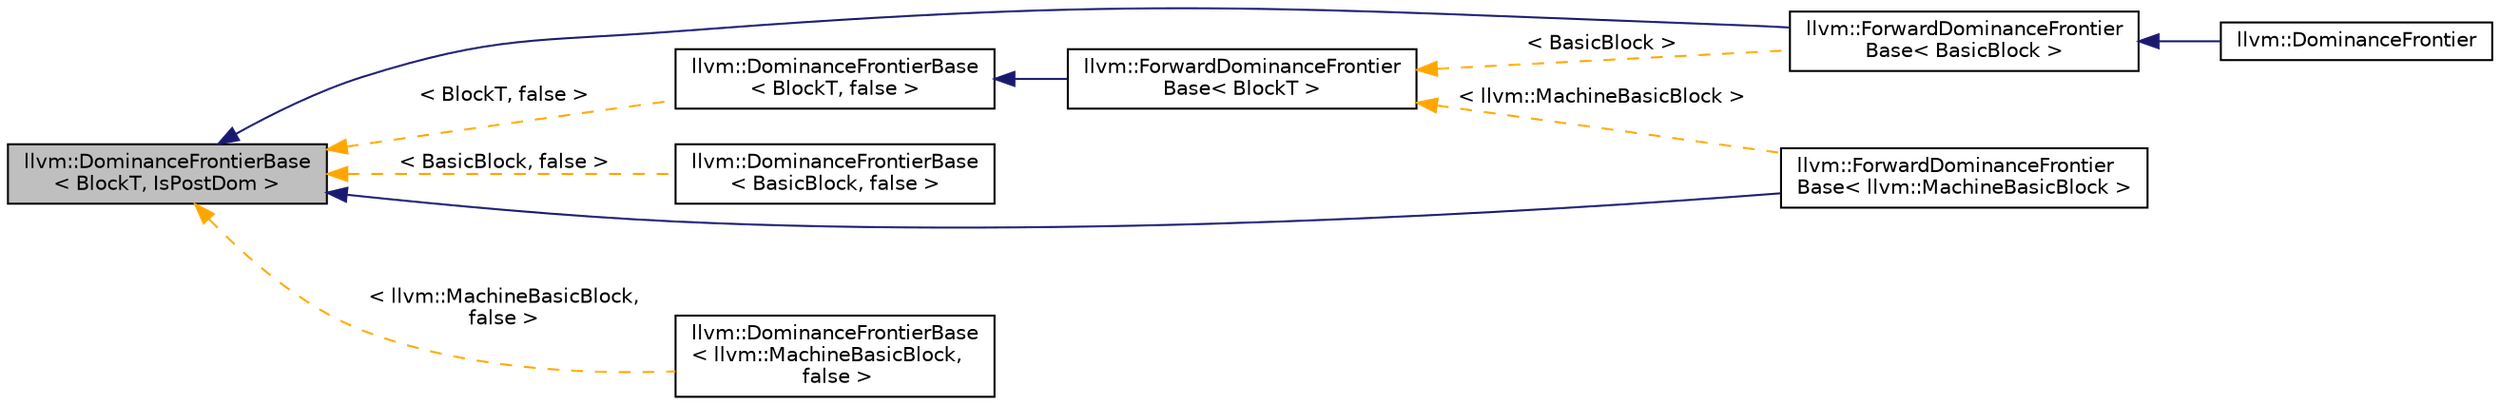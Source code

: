 digraph "llvm::DominanceFrontierBase&lt; BlockT, IsPostDom &gt;"
{
 // LATEX_PDF_SIZE
  bgcolor="transparent";
  edge [fontname="Helvetica",fontsize="10",labelfontname="Helvetica",labelfontsize="10"];
  node [fontname="Helvetica",fontsize="10",shape="box"];
  rankdir="LR";
  Node1 [label="llvm::DominanceFrontierBase\l\< BlockT, IsPostDom \>",height=0.2,width=0.4,color="black", fillcolor="grey75", style="filled", fontcolor="black",tooltip="DominanceFrontierBase - Common base class for computing forward and inverse dominance frontiers for a..."];
  Node1 -> Node2 [dir="back",color="midnightblue",fontsize="10",style="solid",fontname="Helvetica"];
  Node2 [label="llvm::ForwardDominanceFrontier\lBase\< BasicBlock \>",height=0.2,width=0.4,color="black",URL="$classllvm_1_1ForwardDominanceFrontierBase.html",tooltip=" "];
  Node2 -> Node3 [dir="back",color="midnightblue",fontsize="10",style="solid",fontname="Helvetica"];
  Node3 [label="llvm::DominanceFrontier",height=0.2,width=0.4,color="black",URL="$classllvm_1_1DominanceFrontier.html",tooltip=" "];
  Node1 -> Node4 [dir="back",color="midnightblue",fontsize="10",style="solid",fontname="Helvetica"];
  Node4 [label="llvm::ForwardDominanceFrontier\lBase\< llvm::MachineBasicBlock \>",height=0.2,width=0.4,color="black",URL="$classllvm_1_1ForwardDominanceFrontierBase.html",tooltip=" "];
  Node1 -> Node5 [dir="back",color="orange",fontsize="10",style="dashed",label=" \< BasicBlock, false \>" ,fontname="Helvetica"];
  Node5 [label="llvm::DominanceFrontierBase\l\< BasicBlock, false \>",height=0.2,width=0.4,color="black",URL="$classllvm_1_1DominanceFrontierBase.html",tooltip=" "];
  Node1 -> Node6 [dir="back",color="orange",fontsize="10",style="dashed",label=" \< BlockT, false \>" ,fontname="Helvetica"];
  Node6 [label="llvm::DominanceFrontierBase\l\< BlockT, false \>",height=0.2,width=0.4,color="black",URL="$classllvm_1_1DominanceFrontierBase.html",tooltip=" "];
  Node6 -> Node7 [dir="back",color="midnightblue",fontsize="10",style="solid",fontname="Helvetica"];
  Node7 [label="llvm::ForwardDominanceFrontier\lBase\< BlockT \>",height=0.2,width=0.4,color="black",URL="$classllvm_1_1ForwardDominanceFrontierBase.html",tooltip="DominanceFrontier Class - Concrete subclass of DominanceFrontierBase that is used to compute a forwar..."];
  Node7 -> Node2 [dir="back",color="orange",fontsize="10",style="dashed",label=" \< BasicBlock \>" ,fontname="Helvetica"];
  Node7 -> Node4 [dir="back",color="orange",fontsize="10",style="dashed",label=" \< llvm::MachineBasicBlock \>" ,fontname="Helvetica"];
  Node1 -> Node8 [dir="back",color="orange",fontsize="10",style="dashed",label=" \< llvm::MachineBasicBlock,\l false \>" ,fontname="Helvetica"];
  Node8 [label="llvm::DominanceFrontierBase\l\< llvm::MachineBasicBlock,\l false \>",height=0.2,width=0.4,color="black",URL="$classllvm_1_1DominanceFrontierBase.html",tooltip=" "];
}
